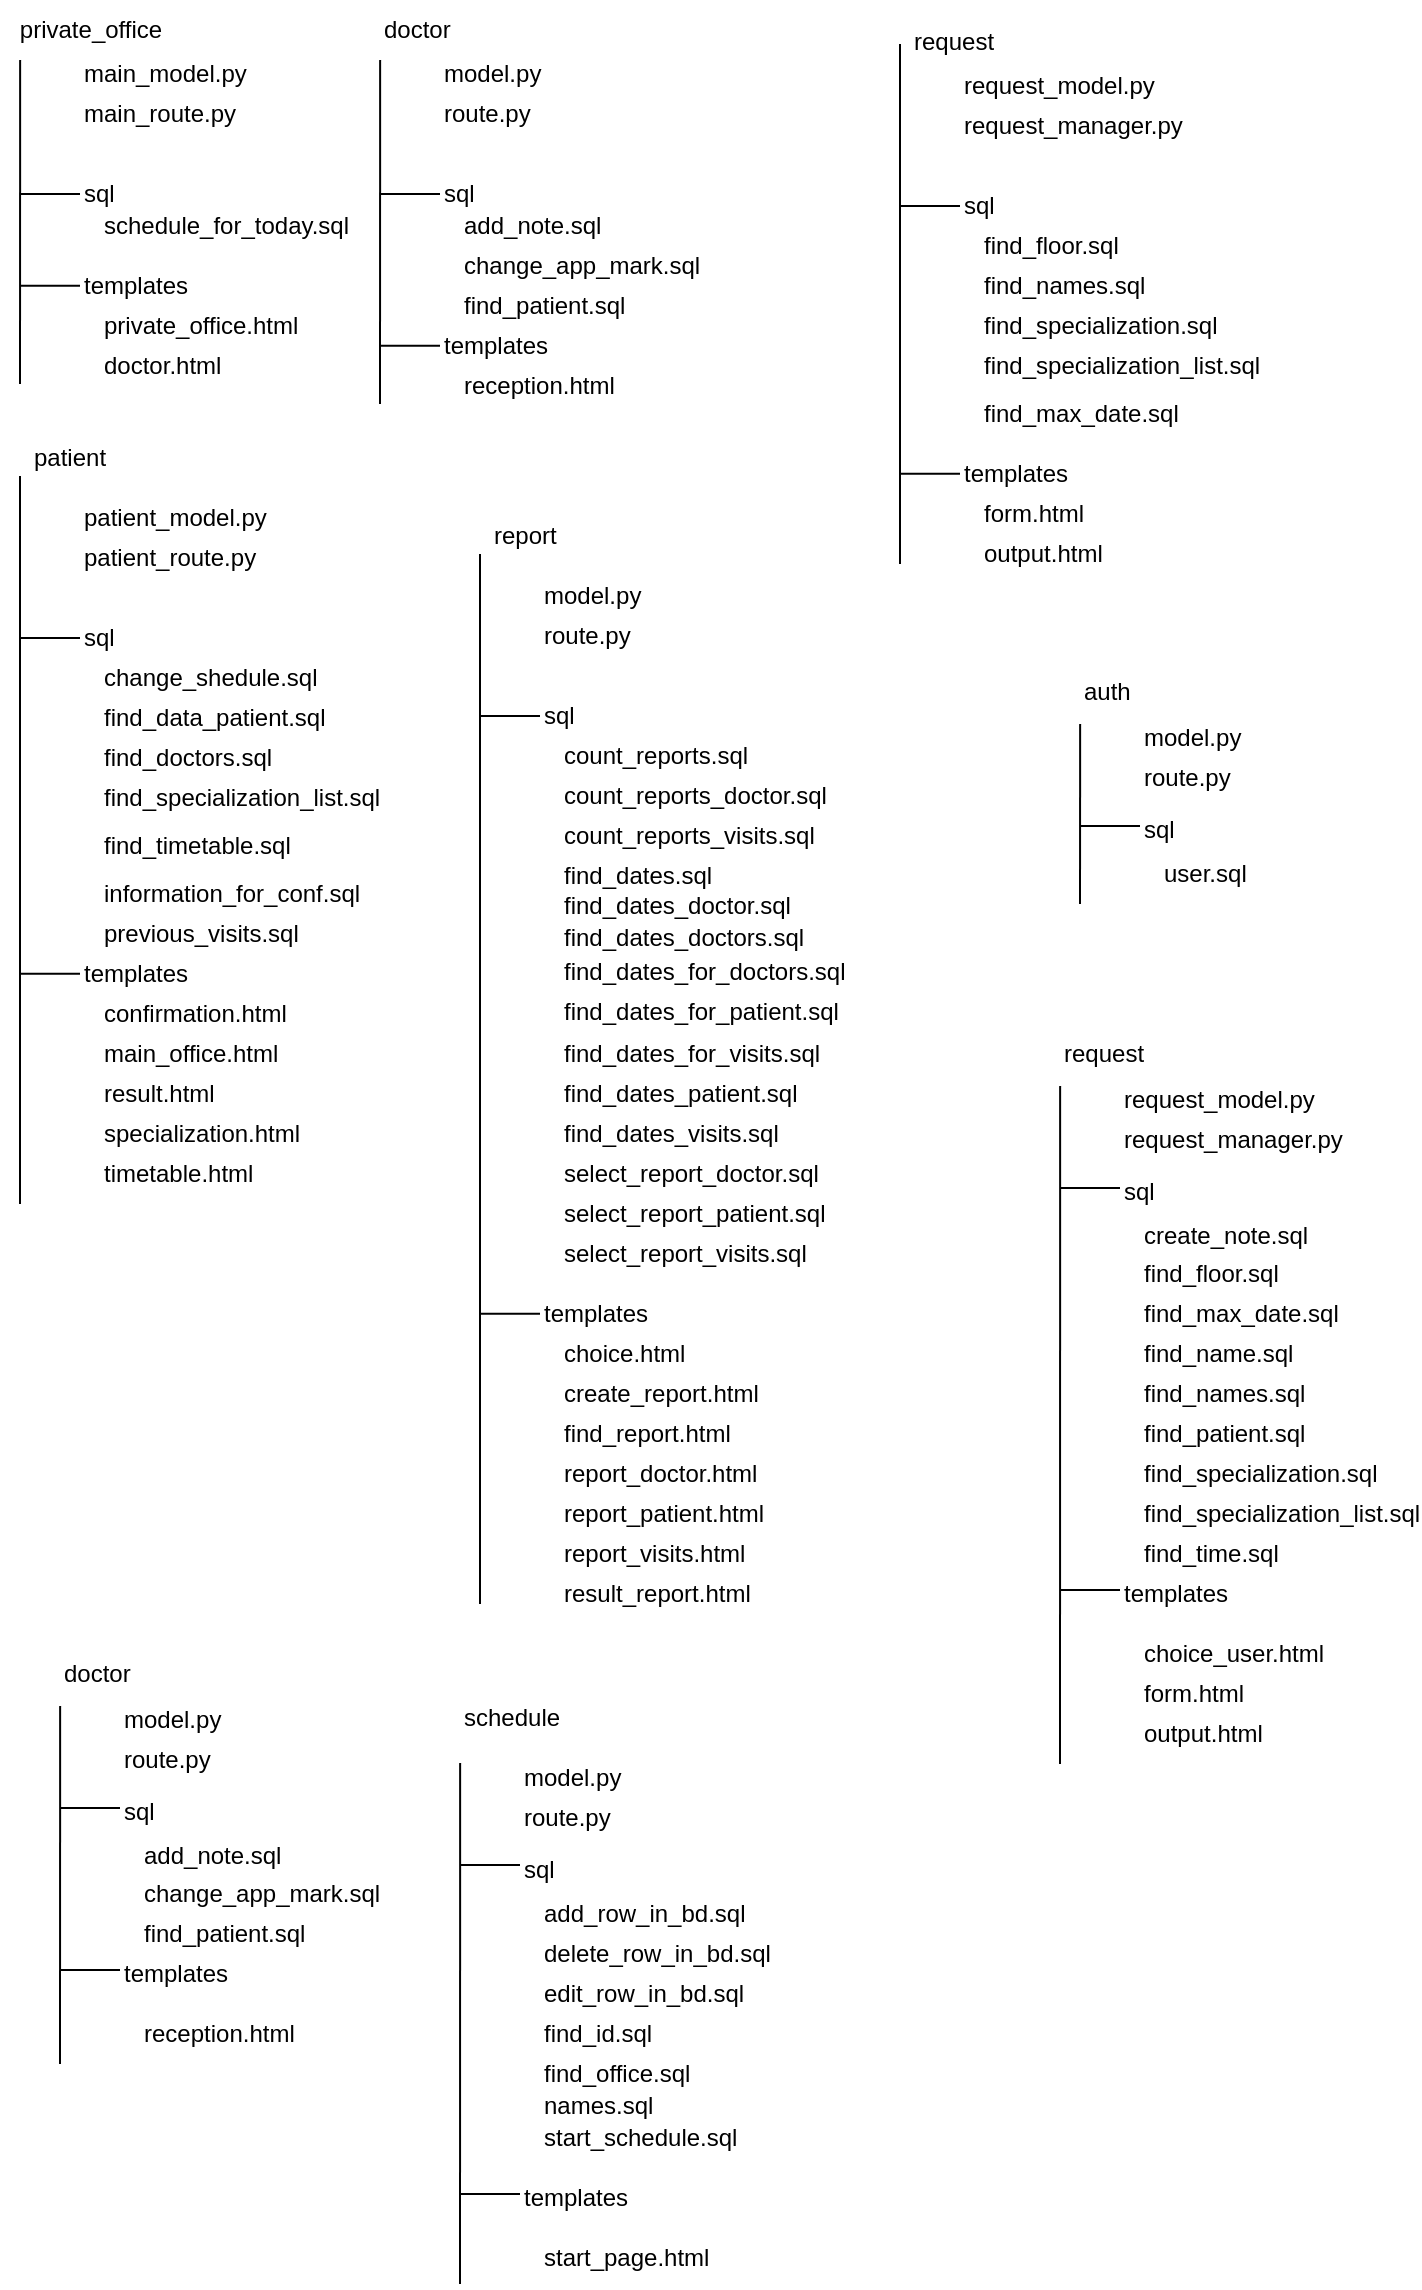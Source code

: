 <mxfile version="24.7.17">
  <diagram name="Страница — 1" id="b2QhGoErw-fwLH9SjXX8">
    <mxGraphModel dx="298" dy="350" grid="1" gridSize="10" guides="1" tooltips="1" connect="1" arrows="1" fold="1" page="1" pageScale="1" pageWidth="827" pageHeight="1169" math="0" shadow="0">
      <root>
        <mxCell id="0" />
        <mxCell id="1" parent="0" />
        <mxCell id="WtxfOhYI_u1OU4hZM9zb-1" value="private_office" style="text;html=1;align=center;verticalAlign=middle;resizable=0;points=[];autosize=1;strokeColor=none;fillColor=none;" parent="1" vertex="1">
          <mxGeometry x="30" y="78" width="90" height="30" as="geometry" />
        </mxCell>
        <mxCell id="WtxfOhYI_u1OU4hZM9zb-2" value="" style="endArrow=none;html=1;rounded=0;entryX=0.012;entryY=1.026;entryDx=0;entryDy=0;entryPerimeter=0;" parent="1" edge="1">
          <mxGeometry width="50" height="50" relative="1" as="geometry">
            <mxPoint x="40" y="270" as="sourcePoint" />
            <mxPoint x="40.08" y="108.0" as="targetPoint" />
          </mxGeometry>
        </mxCell>
        <mxCell id="WtxfOhYI_u1OU4hZM9zb-3" value="main_model.py" style="text;html=1;align=left;verticalAlign=middle;whiteSpace=wrap;rounded=0;" parent="1" vertex="1">
          <mxGeometry x="70" y="100" width="60" height="30" as="geometry" />
        </mxCell>
        <mxCell id="WtxfOhYI_u1OU4hZM9zb-4" value="main_route.py" style="text;html=1;align=left;verticalAlign=middle;whiteSpace=wrap;rounded=0;" parent="1" vertex="1">
          <mxGeometry x="70" y="120" width="60" height="30" as="geometry" />
        </mxCell>
        <mxCell id="WtxfOhYI_u1OU4hZM9zb-6" value="sql" style="text;html=1;align=left;verticalAlign=middle;whiteSpace=wrap;rounded=0;" parent="1" vertex="1">
          <mxGeometry x="70" y="160" width="60" height="30" as="geometry" />
        </mxCell>
        <mxCell id="WtxfOhYI_u1OU4hZM9zb-8" value="" style="endArrow=none;html=1;rounded=0;entryX=0;entryY=0.5;entryDx=0;entryDy=0;" parent="1" target="WtxfOhYI_u1OU4hZM9zb-6" edge="1">
          <mxGeometry width="50" height="50" relative="1" as="geometry">
            <mxPoint x="40" y="175" as="sourcePoint" />
            <mxPoint x="150" y="160" as="targetPoint" />
          </mxGeometry>
        </mxCell>
        <mxCell id="WtxfOhYI_u1OU4hZM9zb-9" value="add_note.sql" style="text;html=1;align=left;verticalAlign=middle;whiteSpace=wrap;rounded=0;" parent="1" vertex="1">
          <mxGeometry x="260" y="176" width="60" height="30" as="geometry" />
        </mxCell>
        <mxCell id="WtxfOhYI_u1OU4hZM9zb-10" value="change_app_mark.sql" style="text;html=1;align=left;verticalAlign=middle;whiteSpace=wrap;rounded=0;" parent="1" vertex="1">
          <mxGeometry x="260" y="196" width="60" height="30" as="geometry" />
        </mxCell>
        <mxCell id="WtxfOhYI_u1OU4hZM9zb-11" value="find_patient.sql" style="text;html=1;align=left;verticalAlign=middle;whiteSpace=wrap;rounded=0;" parent="1" vertex="1">
          <mxGeometry x="260" y="216" width="60" height="30" as="geometry" />
        </mxCell>
        <mxCell id="WtxfOhYI_u1OU4hZM9zb-12" value="schedule_for_today.sql" style="text;html=1;align=left;verticalAlign=middle;whiteSpace=wrap;rounded=0;" parent="1" vertex="1">
          <mxGeometry x="80" y="176" width="60" height="30" as="geometry" />
        </mxCell>
        <mxCell id="WtxfOhYI_u1OU4hZM9zb-14" value="templates" style="text;html=1;align=left;verticalAlign=middle;whiteSpace=wrap;rounded=0;" parent="1" vertex="1">
          <mxGeometry x="70" y="206" width="60" height="30" as="geometry" />
        </mxCell>
        <mxCell id="WtxfOhYI_u1OU4hZM9zb-15" value="" style="endArrow=none;html=1;rounded=0;entryX=0;entryY=0.5;entryDx=0;entryDy=0;" parent="1" edge="1">
          <mxGeometry width="50" height="50" relative="1" as="geometry">
            <mxPoint x="40" y="220.83" as="sourcePoint" />
            <mxPoint x="70" y="220.83" as="targetPoint" />
          </mxGeometry>
        </mxCell>
        <mxCell id="WtxfOhYI_u1OU4hZM9zb-16" value="private_office.html" style="text;html=1;align=left;verticalAlign=middle;whiteSpace=wrap;rounded=0;" parent="1" vertex="1">
          <mxGeometry x="80" y="226" width="60" height="30" as="geometry" />
        </mxCell>
        <mxCell id="WtxfOhYI_u1OU4hZM9zb-17" value="reception.html" style="text;html=1;align=left;verticalAlign=middle;whiteSpace=wrap;rounded=0;" parent="1" vertex="1">
          <mxGeometry x="260" y="256" width="60" height="30" as="geometry" />
        </mxCell>
        <mxCell id="3Fsom1ub5xNi20Y5iwQo-1" value="request" style="text;html=1;align=left;verticalAlign=middle;resizable=0;points=[];autosize=1;strokeColor=none;fillColor=none;" parent="1" vertex="1">
          <mxGeometry x="485" y="84" width="60" height="30" as="geometry" />
        </mxCell>
        <mxCell id="3Fsom1ub5xNi20Y5iwQo-2" value="" style="endArrow=none;html=1;rounded=0;" parent="1" edge="1">
          <mxGeometry width="50" height="50" relative="1" as="geometry">
            <mxPoint x="480" y="360" as="sourcePoint" />
            <mxPoint x="480" y="100" as="targetPoint" />
          </mxGeometry>
        </mxCell>
        <mxCell id="3Fsom1ub5xNi20Y5iwQo-3" value="request_model.py" style="text;html=1;align=left;verticalAlign=middle;whiteSpace=wrap;rounded=0;" parent="1" vertex="1">
          <mxGeometry x="510" y="106" width="60" height="30" as="geometry" />
        </mxCell>
        <mxCell id="3Fsom1ub5xNi20Y5iwQo-4" value="request_manager.py" style="text;html=1;align=left;verticalAlign=middle;whiteSpace=wrap;rounded=0;" parent="1" vertex="1">
          <mxGeometry x="510" y="126" width="60" height="30" as="geometry" />
        </mxCell>
        <mxCell id="3Fsom1ub5xNi20Y5iwQo-6" value="sql" style="text;html=1;align=left;verticalAlign=middle;whiteSpace=wrap;rounded=0;" parent="1" vertex="1">
          <mxGeometry x="510" y="166" width="60" height="30" as="geometry" />
        </mxCell>
        <mxCell id="3Fsom1ub5xNi20Y5iwQo-7" value="" style="endArrow=none;html=1;rounded=0;entryX=0;entryY=0.5;entryDx=0;entryDy=0;" parent="1" target="3Fsom1ub5xNi20Y5iwQo-6" edge="1">
          <mxGeometry width="50" height="50" relative="1" as="geometry">
            <mxPoint x="480" y="181" as="sourcePoint" />
            <mxPoint x="590" y="166" as="targetPoint" />
          </mxGeometry>
        </mxCell>
        <mxCell id="3Fsom1ub5xNi20Y5iwQo-8" value="find_floor.sql" style="text;html=1;align=left;verticalAlign=middle;whiteSpace=wrap;rounded=0;" parent="1" vertex="1">
          <mxGeometry x="520" y="186" width="60" height="30" as="geometry" />
        </mxCell>
        <mxCell id="3Fsom1ub5xNi20Y5iwQo-9" value="find_names.sql" style="text;html=1;align=left;verticalAlign=middle;whiteSpace=wrap;rounded=0;" parent="1" vertex="1">
          <mxGeometry x="520" y="206" width="60" height="30" as="geometry" />
        </mxCell>
        <mxCell id="3Fsom1ub5xNi20Y5iwQo-10" value="find_specialization.sql" style="text;html=1;align=left;verticalAlign=middle;whiteSpace=wrap;rounded=0;" parent="1" vertex="1">
          <mxGeometry x="520" y="226" width="60" height="30" as="geometry" />
        </mxCell>
        <mxCell id="3Fsom1ub5xNi20Y5iwQo-11" value="find_specialization_list.sql" style="text;html=1;align=left;verticalAlign=middle;whiteSpace=wrap;rounded=0;" parent="1" vertex="1">
          <mxGeometry x="520" y="246" width="60" height="30" as="geometry" />
        </mxCell>
        <mxCell id="3Fsom1ub5xNi20Y5iwQo-12" value="templates" style="text;html=1;align=left;verticalAlign=middle;whiteSpace=wrap;rounded=0;" parent="1" vertex="1">
          <mxGeometry x="510" y="300" width="60" height="30" as="geometry" />
        </mxCell>
        <mxCell id="3Fsom1ub5xNi20Y5iwQo-13" value="" style="endArrow=none;html=1;rounded=0;entryX=0;entryY=0.5;entryDx=0;entryDy=0;" parent="1" edge="1">
          <mxGeometry width="50" height="50" relative="1" as="geometry">
            <mxPoint x="480" y="314.83" as="sourcePoint" />
            <mxPoint x="510" y="314.83" as="targetPoint" />
          </mxGeometry>
        </mxCell>
        <mxCell id="3Fsom1ub5xNi20Y5iwQo-14" value="form.html" style="text;html=1;align=left;verticalAlign=middle;whiteSpace=wrap;rounded=0;" parent="1" vertex="1">
          <mxGeometry x="520" y="320" width="60" height="30" as="geometry" />
        </mxCell>
        <mxCell id="3Fsom1ub5xNi20Y5iwQo-15" value="output.html" style="text;html=1;align=left;verticalAlign=middle;whiteSpace=wrap;rounded=0;" parent="1" vertex="1">
          <mxGeometry x="520" y="340" width="60" height="30" as="geometry" />
        </mxCell>
        <mxCell id="3Fsom1ub5xNi20Y5iwQo-16" value="find_max_date.sql" style="text;html=1;align=left;verticalAlign=middle;whiteSpace=wrap;rounded=0;" parent="1" vertex="1">
          <mxGeometry x="520" y="270" width="60" height="30" as="geometry" />
        </mxCell>
        <mxCell id="y3Shj-SjCK9T77kXARJf-1" value="doctor.html" style="text;html=1;align=left;verticalAlign=middle;whiteSpace=wrap;rounded=0;" parent="1" vertex="1">
          <mxGeometry x="80" y="246" width="60" height="30" as="geometry" />
        </mxCell>
        <mxCell id="y3Shj-SjCK9T77kXARJf-2" value="doctor" style="text;html=1;align=left;verticalAlign=middle;resizable=0;points=[];autosize=1;strokeColor=none;fillColor=none;" parent="1" vertex="1">
          <mxGeometry x="220" y="78" width="60" height="30" as="geometry" />
        </mxCell>
        <mxCell id="y3Shj-SjCK9T77kXARJf-3" value="" style="endArrow=none;html=1;rounded=0;entryX=0.012;entryY=1.026;entryDx=0;entryDy=0;entryPerimeter=0;" parent="1" edge="1">
          <mxGeometry width="50" height="50" relative="1" as="geometry">
            <mxPoint x="220" y="280" as="sourcePoint" />
            <mxPoint x="220.08" y="108.0" as="targetPoint" />
          </mxGeometry>
        </mxCell>
        <mxCell id="y3Shj-SjCK9T77kXARJf-4" value="model.py" style="text;html=1;align=left;verticalAlign=middle;whiteSpace=wrap;rounded=0;" parent="1" vertex="1">
          <mxGeometry x="250" y="100" width="60" height="30" as="geometry" />
        </mxCell>
        <mxCell id="y3Shj-SjCK9T77kXARJf-5" value="route.py" style="text;html=1;align=left;verticalAlign=middle;whiteSpace=wrap;rounded=0;" parent="1" vertex="1">
          <mxGeometry x="250" y="120" width="60" height="30" as="geometry" />
        </mxCell>
        <mxCell id="y3Shj-SjCK9T77kXARJf-7" value="sql" style="text;html=1;align=left;verticalAlign=middle;whiteSpace=wrap;rounded=0;" parent="1" vertex="1">
          <mxGeometry x="250" y="160" width="60" height="30" as="geometry" />
        </mxCell>
        <mxCell id="y3Shj-SjCK9T77kXARJf-8" value="" style="endArrow=none;html=1;rounded=0;entryX=0;entryY=0.5;entryDx=0;entryDy=0;" parent="1" target="y3Shj-SjCK9T77kXARJf-7" edge="1">
          <mxGeometry width="50" height="50" relative="1" as="geometry">
            <mxPoint x="220" y="175" as="sourcePoint" />
            <mxPoint x="330" y="160" as="targetPoint" />
          </mxGeometry>
        </mxCell>
        <mxCell id="y3Shj-SjCK9T77kXARJf-14" value="templates" style="text;html=1;align=left;verticalAlign=middle;whiteSpace=wrap;rounded=0;" parent="1" vertex="1">
          <mxGeometry x="250" y="236" width="60" height="30" as="geometry" />
        </mxCell>
        <mxCell id="y3Shj-SjCK9T77kXARJf-15" value="" style="endArrow=none;html=1;rounded=0;entryX=0;entryY=0.5;entryDx=0;entryDy=0;" parent="1" edge="1">
          <mxGeometry width="50" height="50" relative="1" as="geometry">
            <mxPoint x="220" y="250.83" as="sourcePoint" />
            <mxPoint x="250" y="250.83" as="targetPoint" />
          </mxGeometry>
        </mxCell>
        <mxCell id="y3Shj-SjCK9T77kXARJf-17" value="patient" style="text;html=1;align=left;verticalAlign=middle;resizable=0;points=[];autosize=1;strokeColor=none;fillColor=none;" parent="1" vertex="1">
          <mxGeometry x="45" y="292" width="60" height="30" as="geometry" />
        </mxCell>
        <mxCell id="y3Shj-SjCK9T77kXARJf-18" value="" style="endArrow=none;html=1;rounded=0;" parent="1" edge="1">
          <mxGeometry width="50" height="50" relative="1" as="geometry">
            <mxPoint x="40" y="680" as="sourcePoint" />
            <mxPoint x="40" y="316" as="targetPoint" />
          </mxGeometry>
        </mxCell>
        <mxCell id="y3Shj-SjCK9T77kXARJf-19" value="patient_model.py" style="text;html=1;align=left;verticalAlign=middle;whiteSpace=wrap;rounded=0;" parent="1" vertex="1">
          <mxGeometry x="70" y="322" width="60" height="30" as="geometry" />
        </mxCell>
        <mxCell id="y3Shj-SjCK9T77kXARJf-20" value="patient_route.py" style="text;html=1;align=left;verticalAlign=middle;whiteSpace=wrap;rounded=0;" parent="1" vertex="1">
          <mxGeometry x="70" y="342" width="60" height="30" as="geometry" />
        </mxCell>
        <mxCell id="y3Shj-SjCK9T77kXARJf-22" value="sql" style="text;html=1;align=left;verticalAlign=middle;whiteSpace=wrap;rounded=0;" parent="1" vertex="1">
          <mxGeometry x="70" y="382" width="60" height="30" as="geometry" />
        </mxCell>
        <mxCell id="y3Shj-SjCK9T77kXARJf-23" value="" style="endArrow=none;html=1;rounded=0;entryX=0;entryY=0.5;entryDx=0;entryDy=0;" parent="1" target="y3Shj-SjCK9T77kXARJf-22" edge="1">
          <mxGeometry width="50" height="50" relative="1" as="geometry">
            <mxPoint x="40" y="397" as="sourcePoint" />
            <mxPoint x="150" y="382" as="targetPoint" />
          </mxGeometry>
        </mxCell>
        <mxCell id="y3Shj-SjCK9T77kXARJf-24" value="change_shedule.sql" style="text;html=1;align=left;verticalAlign=middle;whiteSpace=wrap;rounded=0;" parent="1" vertex="1">
          <mxGeometry x="80" y="402" width="60" height="30" as="geometry" />
        </mxCell>
        <mxCell id="y3Shj-SjCK9T77kXARJf-25" value="find_data_patient.sql" style="text;html=1;align=left;verticalAlign=middle;whiteSpace=wrap;rounded=0;" parent="1" vertex="1">
          <mxGeometry x="80" y="422" width="60" height="30" as="geometry" />
        </mxCell>
        <mxCell id="y3Shj-SjCK9T77kXARJf-26" value="find_doctors.sql" style="text;html=1;align=left;verticalAlign=middle;whiteSpace=wrap;rounded=0;" parent="1" vertex="1">
          <mxGeometry x="80" y="442" width="60" height="30" as="geometry" />
        </mxCell>
        <mxCell id="y3Shj-SjCK9T77kXARJf-27" value="find_specialization_list.sql" style="text;html=1;align=left;verticalAlign=middle;whiteSpace=wrap;rounded=0;" parent="1" vertex="1">
          <mxGeometry x="80" y="462" width="60" height="30" as="geometry" />
        </mxCell>
        <mxCell id="y3Shj-SjCK9T77kXARJf-28" value="templates" style="text;html=1;align=left;verticalAlign=middle;whiteSpace=wrap;rounded=0;" parent="1" vertex="1">
          <mxGeometry x="70" y="550" width="60" height="30" as="geometry" />
        </mxCell>
        <mxCell id="y3Shj-SjCK9T77kXARJf-29" value="" style="endArrow=none;html=1;rounded=0;entryX=0;entryY=0.5;entryDx=0;entryDy=0;" parent="1" edge="1">
          <mxGeometry width="50" height="50" relative="1" as="geometry">
            <mxPoint x="40" y="564.83" as="sourcePoint" />
            <mxPoint x="70" y="564.83" as="targetPoint" />
          </mxGeometry>
        </mxCell>
        <mxCell id="y3Shj-SjCK9T77kXARJf-30" value="confirmation.html" style="text;html=1;align=left;verticalAlign=middle;whiteSpace=wrap;rounded=0;" parent="1" vertex="1">
          <mxGeometry x="80" y="570" width="60" height="30" as="geometry" />
        </mxCell>
        <mxCell id="y3Shj-SjCK9T77kXARJf-31" value="main_office.html" style="text;html=1;align=left;verticalAlign=middle;whiteSpace=wrap;rounded=0;" parent="1" vertex="1">
          <mxGeometry x="80" y="590" width="60" height="30" as="geometry" />
        </mxCell>
        <mxCell id="y3Shj-SjCK9T77kXARJf-32" value="find_timetable.sql" style="text;html=1;align=left;verticalAlign=middle;whiteSpace=wrap;rounded=0;" parent="1" vertex="1">
          <mxGeometry x="80" y="486" width="60" height="30" as="geometry" />
        </mxCell>
        <mxCell id="y3Shj-SjCK9T77kXARJf-33" value="information_for_conf.sql" style="text;html=1;align=left;verticalAlign=middle;whiteSpace=wrap;rounded=0;" parent="1" vertex="1">
          <mxGeometry x="80" y="510" width="60" height="30" as="geometry" />
        </mxCell>
        <mxCell id="y3Shj-SjCK9T77kXARJf-34" value="previous_visits.sql" style="text;html=1;align=left;verticalAlign=middle;whiteSpace=wrap;rounded=0;" parent="1" vertex="1">
          <mxGeometry x="80" y="530" width="60" height="30" as="geometry" />
        </mxCell>
        <mxCell id="y3Shj-SjCK9T77kXARJf-35" value="result.html" style="text;html=1;align=left;verticalAlign=middle;whiteSpace=wrap;rounded=0;" parent="1" vertex="1">
          <mxGeometry x="80" y="610" width="60" height="30" as="geometry" />
        </mxCell>
        <mxCell id="y3Shj-SjCK9T77kXARJf-36" value="specialization.html" style="text;html=1;align=left;verticalAlign=middle;whiteSpace=wrap;rounded=0;" parent="1" vertex="1">
          <mxGeometry x="80" y="630" width="60" height="30" as="geometry" />
        </mxCell>
        <mxCell id="y3Shj-SjCK9T77kXARJf-37" value="timetable.html" style="text;html=1;align=left;verticalAlign=middle;whiteSpace=wrap;rounded=0;" parent="1" vertex="1">
          <mxGeometry x="80" y="650" width="60" height="30" as="geometry" />
        </mxCell>
        <mxCell id="Vc6HBuf8mJernXU0AR-d-1" value="report" style="text;html=1;align=left;verticalAlign=middle;resizable=0;points=[];autosize=1;strokeColor=none;fillColor=none;" parent="1" vertex="1">
          <mxGeometry x="275" y="331" width="50" height="30" as="geometry" />
        </mxCell>
        <mxCell id="Vc6HBuf8mJernXU0AR-d-2" value="" style="endArrow=none;html=1;rounded=0;" parent="1" edge="1">
          <mxGeometry width="50" height="50" relative="1" as="geometry">
            <mxPoint x="270" y="880" as="sourcePoint" />
            <mxPoint x="270" y="355" as="targetPoint" />
          </mxGeometry>
        </mxCell>
        <mxCell id="Vc6HBuf8mJernXU0AR-d-3" value="model.py" style="text;html=1;align=left;verticalAlign=middle;whiteSpace=wrap;rounded=0;" parent="1" vertex="1">
          <mxGeometry x="300" y="361" width="60" height="30" as="geometry" />
        </mxCell>
        <mxCell id="Vc6HBuf8mJernXU0AR-d-4" value="route.py" style="text;html=1;align=left;verticalAlign=middle;whiteSpace=wrap;rounded=0;" parent="1" vertex="1">
          <mxGeometry x="300" y="381" width="60" height="30" as="geometry" />
        </mxCell>
        <mxCell id="Vc6HBuf8mJernXU0AR-d-6" value="sql" style="text;html=1;align=left;verticalAlign=middle;whiteSpace=wrap;rounded=0;" parent="1" vertex="1">
          <mxGeometry x="300" y="421" width="60" height="30" as="geometry" />
        </mxCell>
        <mxCell id="Vc6HBuf8mJernXU0AR-d-7" value="" style="endArrow=none;html=1;rounded=0;entryX=0;entryY=0.5;entryDx=0;entryDy=0;" parent="1" target="Vc6HBuf8mJernXU0AR-d-6" edge="1">
          <mxGeometry width="50" height="50" relative="1" as="geometry">
            <mxPoint x="270" y="436" as="sourcePoint" />
            <mxPoint x="380" y="421" as="targetPoint" />
          </mxGeometry>
        </mxCell>
        <mxCell id="Vc6HBuf8mJernXU0AR-d-8" value="count_reports.sql" style="text;html=1;align=left;verticalAlign=middle;whiteSpace=wrap;rounded=0;" parent="1" vertex="1">
          <mxGeometry x="310" y="441" width="60" height="30" as="geometry" />
        </mxCell>
        <mxCell id="Vc6HBuf8mJernXU0AR-d-9" value="count_reports_doctor.sql" style="text;html=1;align=left;verticalAlign=middle;whiteSpace=wrap;rounded=0;" parent="1" vertex="1">
          <mxGeometry x="310" y="461" width="60" height="30" as="geometry" />
        </mxCell>
        <mxCell id="Vc6HBuf8mJernXU0AR-d-10" value="count_reports_visits.sql" style="text;html=1;align=left;verticalAlign=middle;whiteSpace=wrap;rounded=0;" parent="1" vertex="1">
          <mxGeometry x="310" y="481" width="60" height="30" as="geometry" />
        </mxCell>
        <mxCell id="Vc6HBuf8mJernXU0AR-d-11" value="find_dates.sql" style="text;html=1;align=left;verticalAlign=middle;whiteSpace=wrap;rounded=0;" parent="1" vertex="1">
          <mxGeometry x="310" y="501" width="60" height="30" as="geometry" />
        </mxCell>
        <mxCell id="Vc6HBuf8mJernXU0AR-d-12" value="templates" style="text;html=1;align=left;verticalAlign=middle;whiteSpace=wrap;rounded=0;" parent="1" vertex="1">
          <mxGeometry x="300" y="720" width="60" height="30" as="geometry" />
        </mxCell>
        <mxCell id="Vc6HBuf8mJernXU0AR-d-13" value="" style="endArrow=none;html=1;rounded=0;entryX=0;entryY=0.5;entryDx=0;entryDy=0;" parent="1" edge="1">
          <mxGeometry width="50" height="50" relative="1" as="geometry">
            <mxPoint x="270" y="734.83" as="sourcePoint" />
            <mxPoint x="300" y="734.83" as="targetPoint" />
          </mxGeometry>
        </mxCell>
        <mxCell id="Vc6HBuf8mJernXU0AR-d-14" value="choice.html" style="text;html=1;align=left;verticalAlign=middle;whiteSpace=wrap;rounded=0;" parent="1" vertex="1">
          <mxGeometry x="310" y="740" width="60" height="30" as="geometry" />
        </mxCell>
        <mxCell id="Vc6HBuf8mJernXU0AR-d-15" value="create_report.html" style="text;html=1;align=left;verticalAlign=middle;whiteSpace=wrap;rounded=0;" parent="1" vertex="1">
          <mxGeometry x="310" y="760" width="60" height="30" as="geometry" />
        </mxCell>
        <mxCell id="Vc6HBuf8mJernXU0AR-d-16" value="find_dates_doctor.sql" style="text;html=1;align=left;verticalAlign=middle;whiteSpace=wrap;rounded=0;" parent="1" vertex="1">
          <mxGeometry x="310" y="516" width="60" height="30" as="geometry" />
        </mxCell>
        <mxCell id="Vc6HBuf8mJernXU0AR-d-17" value="find_dates_for_doctors.sql" style="text;html=1;align=left;verticalAlign=middle;whiteSpace=wrap;rounded=0;" parent="1" vertex="1">
          <mxGeometry x="310" y="549" width="60" height="30" as="geometry" />
        </mxCell>
        <mxCell id="Vc6HBuf8mJernXU0AR-d-18" value="find_dates_for_patient.sql" style="text;html=1;align=left;verticalAlign=middle;whiteSpace=wrap;rounded=0;" parent="1" vertex="1">
          <mxGeometry x="310" y="569" width="60" height="30" as="geometry" />
        </mxCell>
        <mxCell id="Vc6HBuf8mJernXU0AR-d-19" value="find_report.html" style="text;html=1;align=left;verticalAlign=middle;whiteSpace=wrap;rounded=0;" parent="1" vertex="1">
          <mxGeometry x="310" y="780" width="60" height="30" as="geometry" />
        </mxCell>
        <mxCell id="Vc6HBuf8mJernXU0AR-d-20" value="report_doctor.html" style="text;html=1;align=left;verticalAlign=middle;whiteSpace=wrap;rounded=0;" parent="1" vertex="1">
          <mxGeometry x="310" y="800" width="60" height="30" as="geometry" />
        </mxCell>
        <mxCell id="Vc6HBuf8mJernXU0AR-d-22" value="find_dates_for_visits.sql" style="text;html=1;align=left;verticalAlign=middle;whiteSpace=wrap;rounded=0;" parent="1" vertex="1">
          <mxGeometry x="310" y="590" width="60" height="30" as="geometry" />
        </mxCell>
        <mxCell id="Vc6HBuf8mJernXU0AR-d-23" value="find_dates_patient.sql" style="text;html=1;align=left;verticalAlign=middle;whiteSpace=wrap;rounded=0;" parent="1" vertex="1">
          <mxGeometry x="310" y="610" width="60" height="30" as="geometry" />
        </mxCell>
        <mxCell id="Vc6HBuf8mJernXU0AR-d-24" value="find_dates_visits.sql" style="text;html=1;align=left;verticalAlign=middle;whiteSpace=wrap;rounded=0;" parent="1" vertex="1">
          <mxGeometry x="310" y="630" width="60" height="30" as="geometry" />
        </mxCell>
        <mxCell id="Vc6HBuf8mJernXU0AR-d-25" value="select_report_doctor.sql" style="text;html=1;align=left;verticalAlign=middle;whiteSpace=wrap;rounded=0;" parent="1" vertex="1">
          <mxGeometry x="310" y="650" width="60" height="30" as="geometry" />
        </mxCell>
        <mxCell id="Vc6HBuf8mJernXU0AR-d-26" value="select_report_patient.sql" style="text;html=1;align=left;verticalAlign=middle;whiteSpace=wrap;rounded=0;" parent="1" vertex="1">
          <mxGeometry x="310" y="670" width="60" height="30" as="geometry" />
        </mxCell>
        <mxCell id="Vc6HBuf8mJernXU0AR-d-27" value="select_report_visits.sql" style="text;html=1;align=left;verticalAlign=middle;whiteSpace=wrap;rounded=0;" parent="1" vertex="1">
          <mxGeometry x="310" y="690" width="60" height="30" as="geometry" />
        </mxCell>
        <mxCell id="Vc6HBuf8mJernXU0AR-d-28" value="report_patient.html" style="text;html=1;align=left;verticalAlign=middle;whiteSpace=wrap;rounded=0;" parent="1" vertex="1">
          <mxGeometry x="310" y="820" width="60" height="30" as="geometry" />
        </mxCell>
        <mxCell id="Vc6HBuf8mJernXU0AR-d-29" value="report_visits.html" style="text;html=1;align=left;verticalAlign=middle;whiteSpace=wrap;rounded=0;" parent="1" vertex="1">
          <mxGeometry x="310" y="840" width="60" height="30" as="geometry" />
        </mxCell>
        <mxCell id="Vc6HBuf8mJernXU0AR-d-30" value="result_report.html" style="text;html=1;align=left;verticalAlign=middle;whiteSpace=wrap;rounded=0;" parent="1" vertex="1">
          <mxGeometry x="310" y="860" width="60" height="30" as="geometry" />
        </mxCell>
        <mxCell id="EsRtfiuzXwzgkKv0ZOt--1" value="find_dates_doctors.sql" style="text;html=1;align=left;verticalAlign=middle;whiteSpace=wrap;rounded=0;" parent="1" vertex="1">
          <mxGeometry x="310" y="532" width="60" height="30" as="geometry" />
        </mxCell>
        <mxCell id="EsRtfiuzXwzgkKv0ZOt--2" value="" style="endArrow=none;html=1;rounded=0;entryX=0.012;entryY=1.026;entryDx=0;entryDy=0;entryPerimeter=0;" parent="1" edge="1">
          <mxGeometry width="50" height="50" relative="1" as="geometry">
            <mxPoint x="570" y="530" as="sourcePoint" />
            <mxPoint x="570.08" y="440" as="targetPoint" />
          </mxGeometry>
        </mxCell>
        <mxCell id="EsRtfiuzXwzgkKv0ZOt--3" value="model.py" style="text;html=1;align=left;verticalAlign=middle;whiteSpace=wrap;rounded=0;" parent="1" vertex="1">
          <mxGeometry x="600" y="432" width="60" height="30" as="geometry" />
        </mxCell>
        <mxCell id="EsRtfiuzXwzgkKv0ZOt--4" value="route.py" style="text;html=1;align=left;verticalAlign=middle;whiteSpace=wrap;rounded=0;" parent="1" vertex="1">
          <mxGeometry x="600" y="452" width="60" height="30" as="geometry" />
        </mxCell>
        <mxCell id="EsRtfiuzXwzgkKv0ZOt--5" value="sql" style="text;html=1;align=left;verticalAlign=middle;whiteSpace=wrap;rounded=0;" parent="1" vertex="1">
          <mxGeometry x="600" y="478" width="60" height="30" as="geometry" />
        </mxCell>
        <mxCell id="EsRtfiuzXwzgkKv0ZOt--6" value="" style="endArrow=none;html=1;rounded=0;entryX=0;entryY=0.5;entryDx=0;entryDy=0;" parent="1" edge="1">
          <mxGeometry width="50" height="50" relative="1" as="geometry">
            <mxPoint x="570" y="491" as="sourcePoint" />
            <mxPoint x="600" y="491.0" as="targetPoint" />
          </mxGeometry>
        </mxCell>
        <mxCell id="EsRtfiuzXwzgkKv0ZOt--7" value="user.sql" style="text;html=1;align=left;verticalAlign=middle;whiteSpace=wrap;rounded=0;" parent="1" vertex="1">
          <mxGeometry x="610" y="500" width="60" height="30" as="geometry" />
        </mxCell>
        <mxCell id="EsRtfiuzXwzgkKv0ZOt--12" value="auth" style="text;html=1;align=left;verticalAlign=middle;resizable=0;points=[];autosize=1;strokeColor=none;fillColor=none;" parent="1" vertex="1">
          <mxGeometry x="570" y="409" width="50" height="30" as="geometry" />
        </mxCell>
        <mxCell id="EsRtfiuzXwzgkKv0ZOt--13" value="" style="endArrow=none;html=1;rounded=0;entryX=0.012;entryY=1.026;entryDx=0;entryDy=0;entryPerimeter=0;" parent="1" edge="1">
          <mxGeometry width="50" height="50" relative="1" as="geometry">
            <mxPoint x="560" y="960" as="sourcePoint" />
            <mxPoint x="560.08" y="621" as="targetPoint" />
          </mxGeometry>
        </mxCell>
        <mxCell id="EsRtfiuzXwzgkKv0ZOt--14" value="request_model.py" style="text;html=1;align=left;verticalAlign=middle;whiteSpace=wrap;rounded=0;" parent="1" vertex="1">
          <mxGeometry x="590" y="613" width="60" height="30" as="geometry" />
        </mxCell>
        <mxCell id="EsRtfiuzXwzgkKv0ZOt--15" value="request_manager.py" style="text;html=1;align=left;verticalAlign=middle;whiteSpace=wrap;rounded=0;" parent="1" vertex="1">
          <mxGeometry x="590" y="633" width="60" height="30" as="geometry" />
        </mxCell>
        <mxCell id="EsRtfiuzXwzgkKv0ZOt--16" value="sql" style="text;html=1;align=left;verticalAlign=middle;whiteSpace=wrap;rounded=0;" parent="1" vertex="1">
          <mxGeometry x="590" y="659" width="60" height="30" as="geometry" />
        </mxCell>
        <mxCell id="EsRtfiuzXwzgkKv0ZOt--17" value="" style="endArrow=none;html=1;rounded=0;entryX=0;entryY=0.5;entryDx=0;entryDy=0;" parent="1" edge="1">
          <mxGeometry width="50" height="50" relative="1" as="geometry">
            <mxPoint x="560" y="672" as="sourcePoint" />
            <mxPoint x="590" y="672.0" as="targetPoint" />
          </mxGeometry>
        </mxCell>
        <mxCell id="EsRtfiuzXwzgkKv0ZOt--18" value="create_note.sql" style="text;html=1;align=left;verticalAlign=middle;whiteSpace=wrap;rounded=0;" parent="1" vertex="1">
          <mxGeometry x="600" y="681" width="60" height="30" as="geometry" />
        </mxCell>
        <mxCell id="EsRtfiuzXwzgkKv0ZOt--19" value="request" style="text;html=1;align=left;verticalAlign=middle;resizable=0;points=[];autosize=1;strokeColor=none;fillColor=none;" parent="1" vertex="1">
          <mxGeometry x="560" y="590" width="60" height="30" as="geometry" />
        </mxCell>
        <mxCell id="EsRtfiuzXwzgkKv0ZOt--20" value="find_floor.sql" style="text;html=1;align=left;verticalAlign=middle;whiteSpace=wrap;rounded=0;" parent="1" vertex="1">
          <mxGeometry x="600" y="700" width="60" height="30" as="geometry" />
        </mxCell>
        <mxCell id="EsRtfiuzXwzgkKv0ZOt--22" value="find_max_date.sql" style="text;html=1;align=left;verticalAlign=middle;whiteSpace=wrap;rounded=0;" parent="1" vertex="1">
          <mxGeometry x="600" y="720" width="60" height="30" as="geometry" />
        </mxCell>
        <mxCell id="EsRtfiuzXwzgkKv0ZOt--23" value="find_name.sql" style="text;html=1;align=left;verticalAlign=middle;whiteSpace=wrap;rounded=0;" parent="1" vertex="1">
          <mxGeometry x="600" y="740" width="60" height="30" as="geometry" />
        </mxCell>
        <mxCell id="EsRtfiuzXwzgkKv0ZOt--24" value="find_names.sql" style="text;html=1;align=left;verticalAlign=middle;whiteSpace=wrap;rounded=0;" parent="1" vertex="1">
          <mxGeometry x="600" y="760" width="60" height="30" as="geometry" />
        </mxCell>
        <mxCell id="EsRtfiuzXwzgkKv0ZOt--25" value="find_patient.sql" style="text;html=1;align=left;verticalAlign=middle;whiteSpace=wrap;rounded=0;" parent="1" vertex="1">
          <mxGeometry x="600" y="780" width="60" height="30" as="geometry" />
        </mxCell>
        <mxCell id="EsRtfiuzXwzgkKv0ZOt--26" value="find_specialization.sql" style="text;html=1;align=left;verticalAlign=middle;whiteSpace=wrap;rounded=0;" parent="1" vertex="1">
          <mxGeometry x="600" y="800" width="60" height="30" as="geometry" />
        </mxCell>
        <mxCell id="EsRtfiuzXwzgkKv0ZOt--27" value="find_specialization_list.sql" style="text;html=1;align=left;verticalAlign=middle;whiteSpace=wrap;rounded=0;" parent="1" vertex="1">
          <mxGeometry x="600" y="820" width="60" height="30" as="geometry" />
        </mxCell>
        <mxCell id="EsRtfiuzXwzgkKv0ZOt--28" value="find_time.sql" style="text;html=1;align=left;verticalAlign=middle;whiteSpace=wrap;rounded=0;" parent="1" vertex="1">
          <mxGeometry x="600" y="840" width="60" height="30" as="geometry" />
        </mxCell>
        <mxCell id="EsRtfiuzXwzgkKv0ZOt--29" value="templates" style="text;html=1;align=left;verticalAlign=middle;whiteSpace=wrap;rounded=0;" parent="1" vertex="1">
          <mxGeometry x="590" y="860" width="60" height="30" as="geometry" />
        </mxCell>
        <mxCell id="EsRtfiuzXwzgkKv0ZOt--30" value="" style="endArrow=none;html=1;rounded=0;entryX=0;entryY=0.5;entryDx=0;entryDy=0;" parent="1" edge="1">
          <mxGeometry width="50" height="50" relative="1" as="geometry">
            <mxPoint x="560" y="873" as="sourcePoint" />
            <mxPoint x="590" y="873.0" as="targetPoint" />
          </mxGeometry>
        </mxCell>
        <mxCell id="EsRtfiuzXwzgkKv0ZOt--31" value="choice_user.html" style="text;html=1;align=left;verticalAlign=middle;whiteSpace=wrap;rounded=0;" parent="1" vertex="1">
          <mxGeometry x="600" y="890" width="60" height="30" as="geometry" />
        </mxCell>
        <mxCell id="EsRtfiuzXwzgkKv0ZOt--32" value="form.html" style="text;html=1;align=left;verticalAlign=middle;whiteSpace=wrap;rounded=0;" parent="1" vertex="1">
          <mxGeometry x="600" y="910" width="60" height="30" as="geometry" />
        </mxCell>
        <mxCell id="EsRtfiuzXwzgkKv0ZOt--33" value="output.html" style="text;html=1;align=left;verticalAlign=middle;whiteSpace=wrap;rounded=0;" parent="1" vertex="1">
          <mxGeometry x="600" y="930" width="60" height="30" as="geometry" />
        </mxCell>
        <mxCell id="y3iXg666e-_NxeU8CUnO-21" value="" style="endArrow=none;html=1;rounded=0;entryX=0.012;entryY=1.026;entryDx=0;entryDy=0;entryPerimeter=0;" edge="1" parent="1">
          <mxGeometry width="50" height="50" relative="1" as="geometry">
            <mxPoint x="60" y="1110" as="sourcePoint" />
            <mxPoint x="60.08" y="931" as="targetPoint" />
          </mxGeometry>
        </mxCell>
        <mxCell id="y3iXg666e-_NxeU8CUnO-22" value="model.py" style="text;html=1;align=left;verticalAlign=middle;whiteSpace=wrap;rounded=0;" vertex="1" parent="1">
          <mxGeometry x="90" y="923" width="60" height="30" as="geometry" />
        </mxCell>
        <mxCell id="y3iXg666e-_NxeU8CUnO-23" value="route.py" style="text;html=1;align=left;verticalAlign=middle;whiteSpace=wrap;rounded=0;" vertex="1" parent="1">
          <mxGeometry x="90" y="943" width="60" height="30" as="geometry" />
        </mxCell>
        <mxCell id="y3iXg666e-_NxeU8CUnO-24" value="sql" style="text;html=1;align=left;verticalAlign=middle;whiteSpace=wrap;rounded=0;" vertex="1" parent="1">
          <mxGeometry x="90" y="969" width="60" height="30" as="geometry" />
        </mxCell>
        <mxCell id="y3iXg666e-_NxeU8CUnO-25" value="" style="endArrow=none;html=1;rounded=0;entryX=0;entryY=0.5;entryDx=0;entryDy=0;" edge="1" parent="1">
          <mxGeometry width="50" height="50" relative="1" as="geometry">
            <mxPoint x="60" y="982" as="sourcePoint" />
            <mxPoint x="90" y="982.0" as="targetPoint" />
          </mxGeometry>
        </mxCell>
        <mxCell id="y3iXg666e-_NxeU8CUnO-26" value="add_note.sql" style="text;html=1;align=left;verticalAlign=middle;whiteSpace=wrap;rounded=0;" vertex="1" parent="1">
          <mxGeometry x="100" y="991" width="60" height="30" as="geometry" />
        </mxCell>
        <mxCell id="y3iXg666e-_NxeU8CUnO-27" value="doctor" style="text;html=1;align=left;verticalAlign=middle;resizable=0;points=[];autosize=1;strokeColor=none;fillColor=none;" vertex="1" parent="1">
          <mxGeometry x="60" y="900" width="60" height="30" as="geometry" />
        </mxCell>
        <mxCell id="y3iXg666e-_NxeU8CUnO-28" value="change_app_mark.sql" style="text;html=1;align=left;verticalAlign=middle;whiteSpace=wrap;rounded=0;" vertex="1" parent="1">
          <mxGeometry x="100" y="1010" width="60" height="30" as="geometry" />
        </mxCell>
        <mxCell id="y3iXg666e-_NxeU8CUnO-29" value="find_patient.sql" style="text;html=1;align=left;verticalAlign=middle;whiteSpace=wrap;rounded=0;" vertex="1" parent="1">
          <mxGeometry x="100" y="1030" width="60" height="30" as="geometry" />
        </mxCell>
        <mxCell id="y3iXg666e-_NxeU8CUnO-36" value="templates" style="text;html=1;align=left;verticalAlign=middle;whiteSpace=wrap;rounded=0;" vertex="1" parent="1">
          <mxGeometry x="90" y="1050" width="60" height="30" as="geometry" />
        </mxCell>
        <mxCell id="y3iXg666e-_NxeU8CUnO-37" value="" style="endArrow=none;html=1;rounded=0;entryX=0;entryY=0.5;entryDx=0;entryDy=0;" edge="1" parent="1">
          <mxGeometry width="50" height="50" relative="1" as="geometry">
            <mxPoint x="60" y="1063" as="sourcePoint" />
            <mxPoint x="90" y="1063" as="targetPoint" />
          </mxGeometry>
        </mxCell>
        <mxCell id="y3iXg666e-_NxeU8CUnO-38" value="reception.html" style="text;html=1;align=left;verticalAlign=middle;whiteSpace=wrap;rounded=0;" vertex="1" parent="1">
          <mxGeometry x="100" y="1080" width="60" height="30" as="geometry" />
        </mxCell>
        <mxCell id="y3iXg666e-_NxeU8CUnO-41" value="" style="endArrow=none;html=1;rounded=0;entryX=0.012;entryY=1.026;entryDx=0;entryDy=0;entryPerimeter=0;" edge="1" parent="1">
          <mxGeometry width="50" height="50" relative="1" as="geometry">
            <mxPoint x="260" y="1220" as="sourcePoint" />
            <mxPoint x="260.08" y="959.5" as="targetPoint" />
          </mxGeometry>
        </mxCell>
        <mxCell id="y3iXg666e-_NxeU8CUnO-42" value="model.py" style="text;html=1;align=left;verticalAlign=middle;whiteSpace=wrap;rounded=0;" vertex="1" parent="1">
          <mxGeometry x="290" y="951.5" width="60" height="30" as="geometry" />
        </mxCell>
        <mxCell id="y3iXg666e-_NxeU8CUnO-43" value="route.py" style="text;html=1;align=left;verticalAlign=middle;whiteSpace=wrap;rounded=0;" vertex="1" parent="1">
          <mxGeometry x="290" y="971.5" width="60" height="30" as="geometry" />
        </mxCell>
        <mxCell id="y3iXg666e-_NxeU8CUnO-44" value="sql" style="text;html=1;align=left;verticalAlign=middle;whiteSpace=wrap;rounded=0;" vertex="1" parent="1">
          <mxGeometry x="290" y="997.5" width="60" height="30" as="geometry" />
        </mxCell>
        <mxCell id="y3iXg666e-_NxeU8CUnO-45" value="" style="endArrow=none;html=1;rounded=0;entryX=0;entryY=0.5;entryDx=0;entryDy=0;" edge="1" parent="1">
          <mxGeometry width="50" height="50" relative="1" as="geometry">
            <mxPoint x="260" y="1010.5" as="sourcePoint" />
            <mxPoint x="290" y="1010.5" as="targetPoint" />
          </mxGeometry>
        </mxCell>
        <mxCell id="y3iXg666e-_NxeU8CUnO-46" value="add_row_in_bd.sql" style="text;html=1;align=left;verticalAlign=middle;whiteSpace=wrap;rounded=0;" vertex="1" parent="1">
          <mxGeometry x="300" y="1019.5" width="60" height="30" as="geometry" />
        </mxCell>
        <mxCell id="y3iXg666e-_NxeU8CUnO-49" value="templates" style="text;html=1;align=left;verticalAlign=middle;whiteSpace=wrap;rounded=0;" vertex="1" parent="1">
          <mxGeometry x="290" y="1162" width="60" height="30" as="geometry" />
        </mxCell>
        <mxCell id="y3iXg666e-_NxeU8CUnO-50" value="" style="endArrow=none;html=1;rounded=0;entryX=0;entryY=0.5;entryDx=0;entryDy=0;" edge="1" parent="1">
          <mxGeometry width="50" height="50" relative="1" as="geometry">
            <mxPoint x="260" y="1175" as="sourcePoint" />
            <mxPoint x="290" y="1175" as="targetPoint" />
          </mxGeometry>
        </mxCell>
        <mxCell id="y3iXg666e-_NxeU8CUnO-51" value="start_page.html" style="text;html=1;align=left;verticalAlign=middle;whiteSpace=wrap;rounded=0;" vertex="1" parent="1">
          <mxGeometry x="300" y="1192" width="60" height="30" as="geometry" />
        </mxCell>
        <mxCell id="y3iXg666e-_NxeU8CUnO-52" value="schedule" style="text;html=1;align=left;verticalAlign=middle;resizable=0;points=[];autosize=1;strokeColor=none;fillColor=none;" vertex="1" parent="1">
          <mxGeometry x="260" y="921.5" width="70" height="30" as="geometry" />
        </mxCell>
        <mxCell id="y3iXg666e-_NxeU8CUnO-53" value="delete_row_in_bd.sql" style="text;html=1;align=left;verticalAlign=middle;whiteSpace=wrap;rounded=0;" vertex="1" parent="1">
          <mxGeometry x="300" y="1040" width="60" height="30" as="geometry" />
        </mxCell>
        <mxCell id="y3iXg666e-_NxeU8CUnO-54" value="edit_row_in_bd.sql" style="text;html=1;align=left;verticalAlign=middle;whiteSpace=wrap;rounded=0;" vertex="1" parent="1">
          <mxGeometry x="300" y="1060" width="60" height="30" as="geometry" />
        </mxCell>
        <mxCell id="y3iXg666e-_NxeU8CUnO-55" value="find_id.sql" style="text;html=1;align=left;verticalAlign=middle;whiteSpace=wrap;rounded=0;" vertex="1" parent="1">
          <mxGeometry x="300" y="1080" width="60" height="30" as="geometry" />
        </mxCell>
        <mxCell id="y3iXg666e-_NxeU8CUnO-56" value="find_office.sql" style="text;html=1;align=left;verticalAlign=middle;whiteSpace=wrap;rounded=0;" vertex="1" parent="1">
          <mxGeometry x="300" y="1100" width="60" height="30" as="geometry" />
        </mxCell>
        <mxCell id="y3iXg666e-_NxeU8CUnO-57" value="names.sql" style="text;html=1;align=left;verticalAlign=middle;whiteSpace=wrap;rounded=0;" vertex="1" parent="1">
          <mxGeometry x="300" y="1116" width="60" height="30" as="geometry" />
        </mxCell>
        <mxCell id="y3iXg666e-_NxeU8CUnO-58" value="start_schedule.sql" style="text;html=1;align=left;verticalAlign=middle;whiteSpace=wrap;rounded=0;" vertex="1" parent="1">
          <mxGeometry x="300" y="1132" width="60" height="30" as="geometry" />
        </mxCell>
      </root>
    </mxGraphModel>
  </diagram>
</mxfile>
